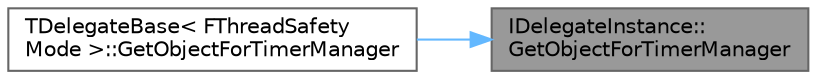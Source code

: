 digraph "IDelegateInstance::GetObjectForTimerManager"
{
 // INTERACTIVE_SVG=YES
 // LATEX_PDF_SIZE
  bgcolor="transparent";
  edge [fontname=Helvetica,fontsize=10,labelfontname=Helvetica,labelfontsize=10];
  node [fontname=Helvetica,fontsize=10,shape=box,height=0.2,width=0.4];
  rankdir="RL";
  Node1 [id="Node000001",label="IDelegateInstance::\lGetObjectForTimerManager",height=0.2,width=0.4,color="gray40", fillcolor="grey60", style="filled", fontcolor="black",tooltip="Returns a pointer to an object bound to this delegate instance, intended for quick lookup in the time..."];
  Node1 -> Node2 [id="edge1_Node000001_Node000002",dir="back",color="steelblue1",style="solid",tooltip=" "];
  Node2 [id="Node000002",label="TDelegateBase\< FThreadSafety\lMode \>::GetObjectForTimerManager",height=0.2,width=0.4,color="grey40", fillcolor="white", style="filled",URL="$d5/d7b/classTDelegateBase.html#a2c1b89a4138cb5edefd631779f4e5e1c",tooltip=" "];
}
